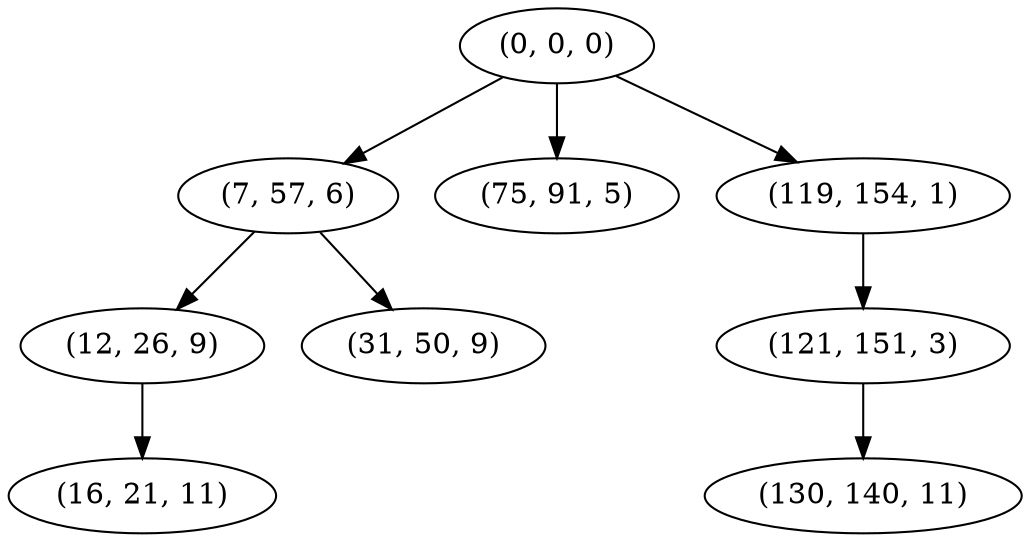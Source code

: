 digraph tree {
    "(0, 0, 0)";
    "(7, 57, 6)";
    "(12, 26, 9)";
    "(16, 21, 11)";
    "(31, 50, 9)";
    "(75, 91, 5)";
    "(119, 154, 1)";
    "(121, 151, 3)";
    "(130, 140, 11)";
    "(0, 0, 0)" -> "(7, 57, 6)";
    "(0, 0, 0)" -> "(75, 91, 5)";
    "(0, 0, 0)" -> "(119, 154, 1)";
    "(7, 57, 6)" -> "(12, 26, 9)";
    "(7, 57, 6)" -> "(31, 50, 9)";
    "(12, 26, 9)" -> "(16, 21, 11)";
    "(119, 154, 1)" -> "(121, 151, 3)";
    "(121, 151, 3)" -> "(130, 140, 11)";
}

